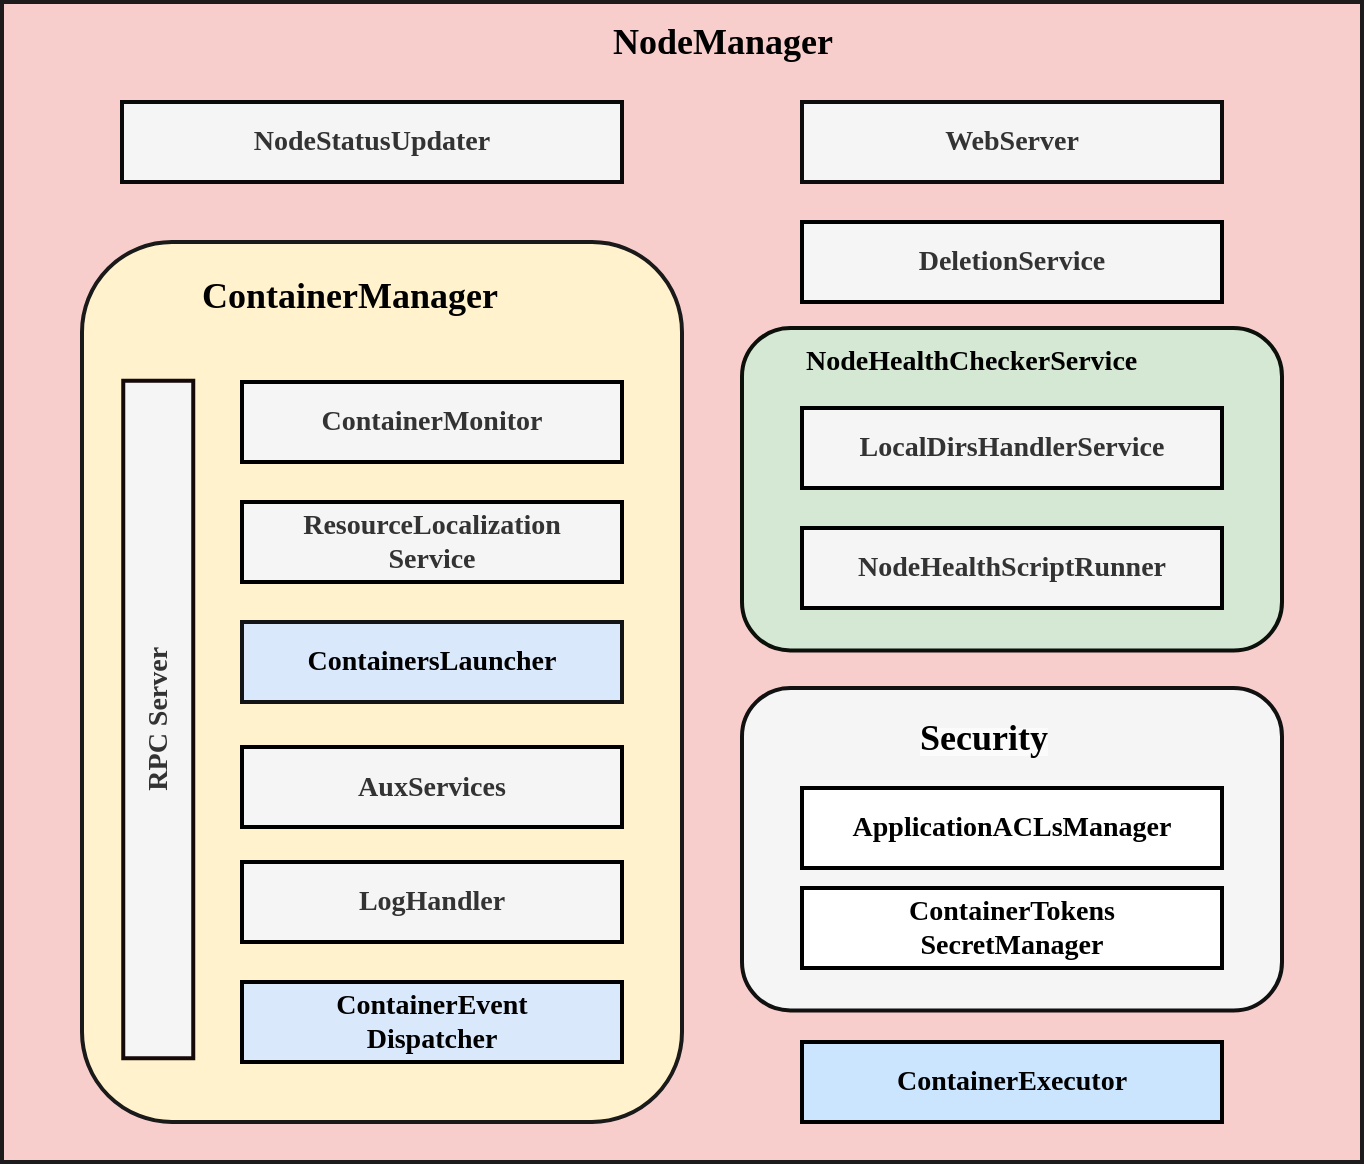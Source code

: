 <mxfile version="21.2.8" type="device">
  <diagram name="Page-1" id="4jEeTd7mvgLUH5QwcUFO">
    <mxGraphModel dx="2133" dy="2063" grid="1" gridSize="10" guides="1" tooltips="1" connect="1" arrows="1" fold="1" page="1" pageScale="1" pageWidth="827" pageHeight="1169" math="0" shadow="0">
      <root>
        <mxCell id="0" />
        <mxCell id="1" parent="0" />
        <mxCell id="0tOtyFdzudBUUS3pO6S--25" value="" style="rounded=0;whiteSpace=wrap;html=1;strokeWidth=2;fillColor=#f8cecc;strokeColor=#1d1b1b;" parent="1" vertex="1">
          <mxGeometry x="-120" y="-30" width="680" height="580" as="geometry" />
        </mxCell>
        <mxCell id="0tOtyFdzudBUUS3pO6S--22" value="" style="rounded=1;whiteSpace=wrap;html=1;strokeWidth=2;fillColor=#f5f5f5;fontColor=#333333;strokeColor=#121111;" parent="1" vertex="1">
          <mxGeometry x="250" y="313" width="270" height="161.25" as="geometry" />
        </mxCell>
        <mxCell id="0tOtyFdzudBUUS3pO6S--20" value="" style="rounded=1;whiteSpace=wrap;html=1;strokeWidth=2;fillColor=#d5e8d4;strokeColor=#0c100a;" parent="1" vertex="1">
          <mxGeometry x="250" y="133" width="270" height="161.25" as="geometry" />
        </mxCell>
        <mxCell id="0tOtyFdzudBUUS3pO6S--13" value="" style="rounded=1;whiteSpace=wrap;html=1;strokeWidth=2;fillColor=#fff2cc;strokeColor=#1A1A1A;" parent="1" vertex="1">
          <mxGeometry x="-80" y="90" width="300" height="440" as="geometry" />
        </mxCell>
        <mxCell id="0tOtyFdzudBUUS3pO6S--1" value="&lt;font face=&quot;Verdana&quot; size=&quot;1&quot; style=&quot;&quot;&gt;&lt;b style=&quot;font-size: 14px;&quot;&gt;NodeStatusUpdater&lt;/b&gt;&lt;/font&gt;" style="rounded=0;whiteSpace=wrap;html=1;strokeWidth=2;fillColor=#f5f5f5;strokeColor=#0b0a0a;fontColor=#333333;" parent="1" vertex="1">
          <mxGeometry x="-60" y="20" width="250" height="40" as="geometry" />
        </mxCell>
        <mxCell id="0tOtyFdzudBUUS3pO6S--2" value="&lt;font face=&quot;Verdana&quot; size=&quot;1&quot; style=&quot;&quot;&gt;&lt;b style=&quot;font-size: 14px;&quot;&gt;ContainerMonitor&lt;/b&gt;&lt;/font&gt;" style="rounded=0;whiteSpace=wrap;html=1;strokeWidth=2;fillColor=#f5f5f5;fontColor=#333333;strokeColor=#000000;" parent="1" vertex="1">
          <mxGeometry y="160" width="190" height="40" as="geometry" />
        </mxCell>
        <mxCell id="0tOtyFdzudBUUS3pO6S--3" value="&lt;font face=&quot;Verdana&quot; size=&quot;1&quot; style=&quot;&quot;&gt;&lt;b style=&quot;font-size: 14px;&quot;&gt;ResourceLocalization&lt;br&gt;Service&lt;/b&gt;&lt;/font&gt;" style="rounded=0;whiteSpace=wrap;html=1;strokeWidth=2;fillColor=#f5f5f5;fontColor=#333333;strokeColor=#000000;" parent="1" vertex="1">
          <mxGeometry y="220" width="190" height="40" as="geometry" />
        </mxCell>
        <mxCell id="0tOtyFdzudBUUS3pO6S--4" value="&lt;font face=&quot;Verdana&quot; size=&quot;1&quot; style=&quot;&quot;&gt;&lt;b style=&quot;font-size: 14px;&quot;&gt;ContainersLauncher&lt;/b&gt;&lt;/font&gt;" style="rounded=0;whiteSpace=wrap;html=1;strokeWidth=2;fillColor=#dae8fc;strokeColor=#131415;" parent="1" vertex="1">
          <mxGeometry y="280" width="190" height="40" as="geometry" />
        </mxCell>
        <mxCell id="0tOtyFdzudBUUS3pO6S--5" value="&lt;font face=&quot;Verdana&quot; size=&quot;1&quot; style=&quot;&quot;&gt;&lt;b style=&quot;font-size: 14px;&quot;&gt;AuxServices&lt;/b&gt;&lt;/font&gt;" style="rounded=0;whiteSpace=wrap;html=1;strokeWidth=2;fillColor=#f5f5f5;fontColor=#333333;strokeColor=#000000;" parent="1" vertex="1">
          <mxGeometry y="342.5" width="190" height="40" as="geometry" />
        </mxCell>
        <mxCell id="0tOtyFdzudBUUS3pO6S--6" value="&lt;font face=&quot;Verdana&quot; size=&quot;1&quot; style=&quot;&quot;&gt;&lt;b style=&quot;font-size: 14px;&quot;&gt;LogHandler&lt;/b&gt;&lt;/font&gt;" style="rounded=0;whiteSpace=wrap;html=1;strokeWidth=2;fillColor=#f5f5f5;fontColor=#333333;strokeColor=#000000;" parent="1" vertex="1">
          <mxGeometry y="400" width="190" height="40" as="geometry" />
        </mxCell>
        <mxCell id="0tOtyFdzudBUUS3pO6S--7" value="&lt;font face=&quot;Verdana&quot; size=&quot;1&quot; style=&quot;&quot;&gt;&lt;b style=&quot;font-size: 14px;&quot;&gt;ContainerEvent&lt;br&gt;Dispatcher&lt;/b&gt;&lt;/font&gt;" style="rounded=0;whiteSpace=wrap;html=1;strokeWidth=2;fillColor=#dae8fc;strokeColor=#000000;" parent="1" vertex="1">
          <mxGeometry y="460" width="190" height="40" as="geometry" />
        </mxCell>
        <mxCell id="0tOtyFdzudBUUS3pO6S--9" value="&lt;font face=&quot;Verdana&quot; size=&quot;1&quot; style=&quot;&quot;&gt;&lt;b style=&quot;font-size: 14px;&quot;&gt;RPC Server&lt;/b&gt;&lt;/font&gt;" style="rounded=0;whiteSpace=wrap;html=1;rotation=-90;strokeWidth=2;fillColor=#f5f5f5;fontColor=#333333;strokeColor=#160909;" parent="1" vertex="1">
          <mxGeometry x="-211.25" y="311.25" width="338.75" height="35" as="geometry" />
        </mxCell>
        <mxCell id="0tOtyFdzudBUUS3pO6S--10" value="&lt;font face=&quot;Verdana&quot; size=&quot;1&quot; style=&quot;&quot;&gt;&lt;b style=&quot;font-size: 14px;&quot;&gt;WebServer&lt;/b&gt;&lt;/font&gt;" style="rounded=0;whiteSpace=wrap;html=1;strokeWidth=2;fillColor=#f5f5f5;strokeColor=#0e0c0c;fontColor=#333333;" parent="1" vertex="1">
          <mxGeometry x="280" y="20" width="210" height="40" as="geometry" />
        </mxCell>
        <mxCell id="0tOtyFdzudBUUS3pO6S--11" value="&lt;font face=&quot;Verdana&quot; size=&quot;1&quot; style=&quot;&quot;&gt;&lt;b style=&quot;font-size: 14px;&quot;&gt;DeletionService&lt;/b&gt;&lt;/font&gt;" style="rounded=0;whiteSpace=wrap;html=1;strokeWidth=2;fillColor=#f5f5f5;fontColor=#333333;strokeColor=#000000;" parent="1" vertex="1">
          <mxGeometry x="280" y="80" width="210" height="40" as="geometry" />
        </mxCell>
        <mxCell id="0tOtyFdzudBUUS3pO6S--14" value="&lt;b style=&quot;border-color: var(--border-color); color: rgb(0, 0, 0); font-style: normal; font-variant-ligatures: normal; font-variant-caps: normal; letter-spacing: normal; orphans: 2; text-align: center; text-indent: 0px; text-transform: none; widows: 2; word-spacing: 0px; -webkit-text-stroke-width: 0px; text-decoration-thickness: initial; text-decoration-style: initial; text-decoration-color: initial;&quot;&gt;&lt;font face=&quot;Verdana&quot; style=&quot;font-size: 18px;&quot;&gt;ContainerManager&lt;/font&gt;&lt;/b&gt;" style="text;whiteSpace=wrap;html=1;strokeWidth=2;" parent="1" vertex="1">
          <mxGeometry x="-22" y="100" width="130" height="30" as="geometry" />
        </mxCell>
        <mxCell id="0tOtyFdzudBUUS3pO6S--15" value="&lt;font face=&quot;Verdana&quot; size=&quot;1&quot; style=&quot;&quot;&gt;&lt;b style=&quot;font-size: 14px;&quot;&gt;LocalDirsHandlerService&lt;/b&gt;&lt;/font&gt;" style="rounded=0;whiteSpace=wrap;html=1;strokeWidth=2;fillColor=#f5f5f5;fontColor=#333333;strokeColor=#000000;" parent="1" vertex="1">
          <mxGeometry x="280" y="173" width="210" height="40" as="geometry" />
        </mxCell>
        <mxCell id="0tOtyFdzudBUUS3pO6S--16" value="&lt;font face=&quot;Verdana&quot; size=&quot;1&quot; style=&quot;&quot;&gt;&lt;b style=&quot;font-size: 14px;&quot;&gt;NodeHealthScriptRunner&lt;/b&gt;&lt;/font&gt;" style="rounded=0;whiteSpace=wrap;html=1;strokeWidth=2;fillColor=#f5f5f5;fontColor=#333333;strokeColor=#000000;" parent="1" vertex="1">
          <mxGeometry x="280" y="233" width="210" height="40" as="geometry" />
        </mxCell>
        <mxCell id="0tOtyFdzudBUUS3pO6S--17" value="&lt;font face=&quot;Verdana&quot; size=&quot;1&quot; style=&quot;&quot;&gt;&lt;b style=&quot;font-size: 14px;&quot;&gt;ApplicationACLsManager&lt;/b&gt;&lt;/font&gt;" style="rounded=0;whiteSpace=wrap;html=1;strokeWidth=2;" parent="1" vertex="1">
          <mxGeometry x="280" y="363" width="210" height="40" as="geometry" />
        </mxCell>
        <mxCell id="0tOtyFdzudBUUS3pO6S--18" value="&lt;font face=&quot;Verdana&quot; size=&quot;1&quot; style=&quot;&quot;&gt;&lt;b style=&quot;font-size: 14px;&quot;&gt;ContainerTokens&lt;br&gt;SecretManager&lt;/b&gt;&lt;/font&gt;" style="rounded=0;whiteSpace=wrap;html=1;strokeWidth=2;" parent="1" vertex="1">
          <mxGeometry x="280" y="413" width="210" height="40" as="geometry" />
        </mxCell>
        <mxCell id="0tOtyFdzudBUUS3pO6S--21" value="&lt;b style=&quot;border-color: var(--border-color); color: rgb(0, 0, 0); font-style: normal; font-variant-ligatures: normal; font-variant-caps: normal; letter-spacing: normal; orphans: 2; text-indent: 0px; text-transform: none; widows: 2; word-spacing: 0px; -webkit-text-stroke-width: 0px; text-decoration-thickness: initial; text-decoration-style: initial; text-decoration-color: initial; text-align: center;&quot;&gt;&lt;font face=&quot;Verdana&quot; style=&quot;border-color: var(--border-color); font-size: 14px;&quot;&gt;NodeHealthCheckerService&lt;/font&gt;&lt;/b&gt;" style="text;whiteSpace=wrap;html=1;strokeWidth=2;" parent="1" vertex="1">
          <mxGeometry x="280" y="135" width="180" height="50" as="geometry" />
        </mxCell>
        <mxCell id="0tOtyFdzudBUUS3pO6S--23" value="&lt;b style=&quot;border-color: var(--border-color); color: rgb(0, 0, 0); font-size: 12px; font-style: normal; font-variant-ligatures: normal; font-variant-caps: normal; letter-spacing: normal; orphans: 2; text-indent: 0px; text-transform: none; widows: 2; word-spacing: 0px; -webkit-text-stroke-width: 0px; text-decoration-thickness: initial; text-decoration-style: initial; text-decoration-color: initial; text-align: center; background-color: rgb(251, 251, 251);&quot;&gt;&lt;font face=&quot;Verdana&quot; style=&quot;border-color: var(--border-color); font-size: 18px;&quot;&gt;Security&lt;/font&gt;&lt;/b&gt;" style="text;whiteSpace=wrap;html=1;strokeWidth=2;" parent="1" vertex="1">
          <mxGeometry x="337" y="320.5" width="100" height="50" as="geometry" />
        </mxCell>
        <mxCell id="0tOtyFdzudBUUS3pO6S--24" value="&lt;font face=&quot;Verdana&quot; size=&quot;1&quot; style=&quot;&quot;&gt;&lt;b style=&quot;font-size: 14px;&quot;&gt;ContainerExecutor&lt;/b&gt;&lt;/font&gt;" style="rounded=0;whiteSpace=wrap;html=1;strokeWidth=2;fillColor=#cce5ff;strokeColor=#000000;" parent="1" vertex="1">
          <mxGeometry x="280" y="490" width="210" height="40" as="geometry" />
        </mxCell>
        <mxCell id="1WrVcNCAFe27ASerb1jC-3" value="&lt;b&gt;&lt;font style=&quot;font-size: 18px;&quot; face=&quot;Verdana&quot;&gt;NodeManager&lt;/font&gt;&lt;/b&gt;" style="text;html=1;align=center;verticalAlign=middle;resizable=0;points=[];autosize=1;strokeColor=none;fillColor=none;" vertex="1" parent="1">
          <mxGeometry x="160" y="-30" width="160" height="40" as="geometry" />
        </mxCell>
      </root>
    </mxGraphModel>
  </diagram>
</mxfile>
